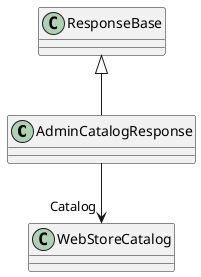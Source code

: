 @startuml
class AdminCatalogResponse {
}
ResponseBase <|-- AdminCatalogResponse
AdminCatalogResponse --> "Catalog" WebStoreCatalog
@enduml
